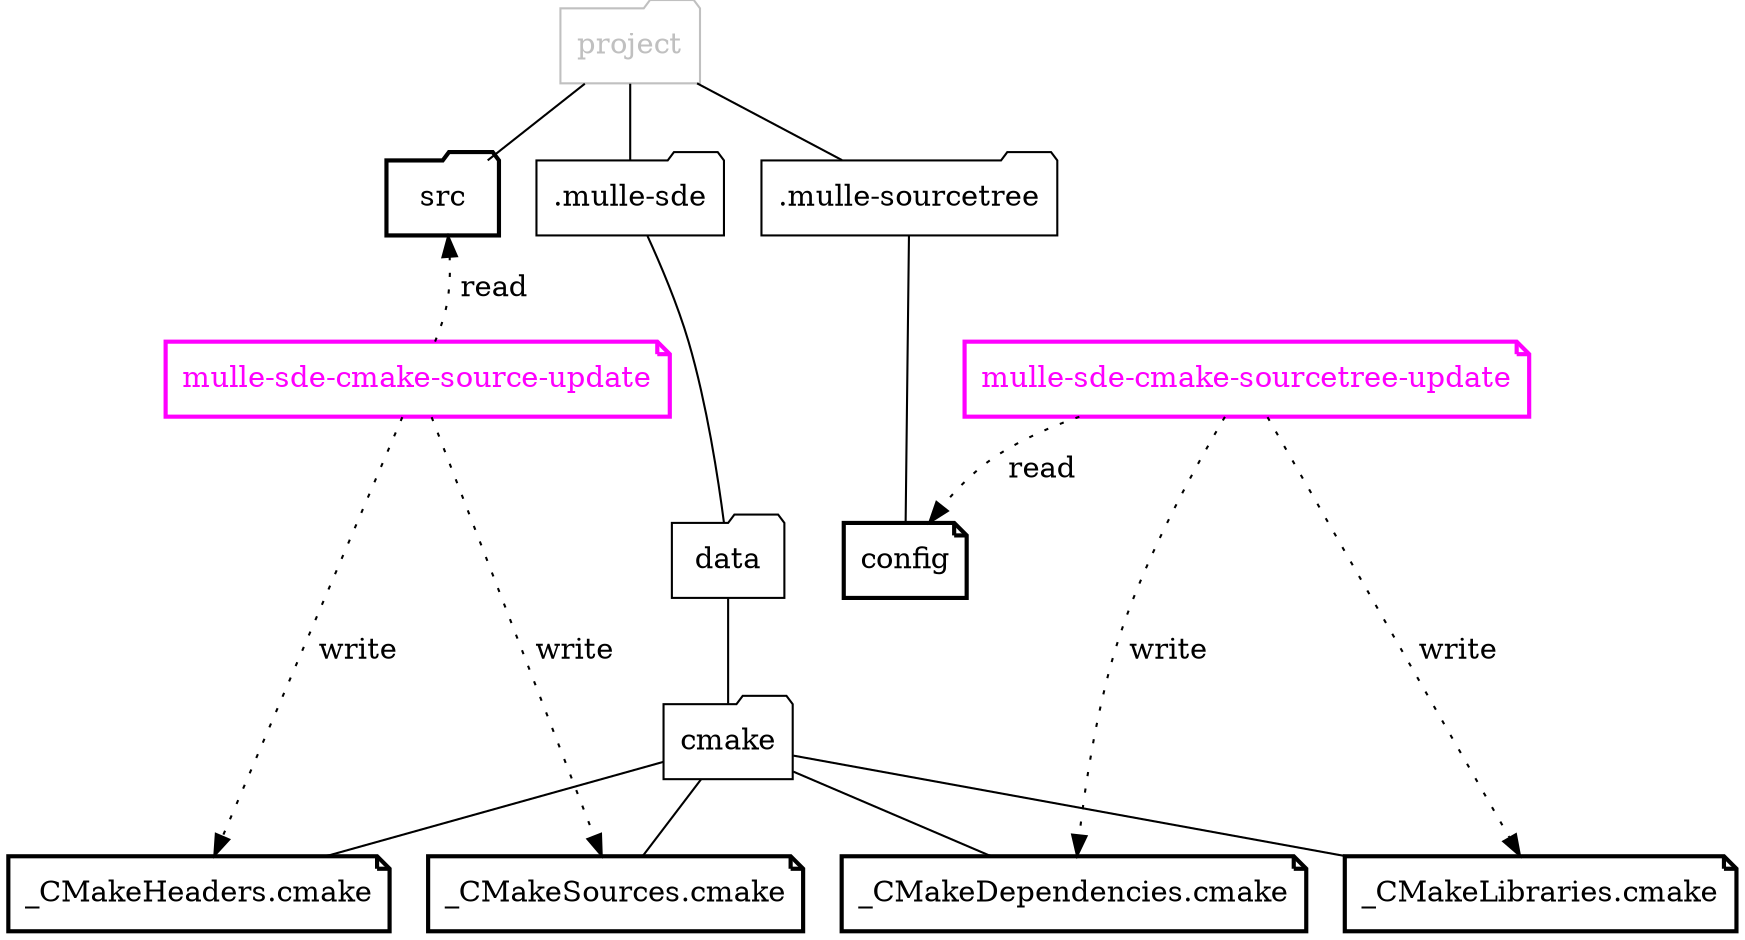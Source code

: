 digraph G {
    graph [rankdir = TD];

    node[ shape="folder"] ;

    "project"          [ color="gray", fontcolor="gray" ]

    "src"  [ penwidth="2"]
    "data"
    "cmake"
    ".mulle-sde"
    ".mulle-sourcetree"

    node[ shape="note", penwidth="2"]

    "config"
    "_CMakeHeaders.cmake"
    "_CMakeSources.cmake"
    "_CMakeDependencies.cmake"
    "_CMakeLibraries.cmake"

    { rank = same;  "project" };
    { rank = same;  "src", ".mulle-sde", ".mulle-sourcetree" }
    { rank = same;  "data", "config" }
    { rank = same;  "cmake" }
    { rank = same;  "_CMakeHeaders.cmake","_CMakeSources.cmake",
                    "_CMakeDependencies.cmake","_CMakeLibraries.cmake"  }


    edge [ arrowhead="none", color="black", style="" ]

    ".mulle-sourcetree" -> "config"
    "project" -> "src"
    "project" -> ".mulle-sourcetree"
    "project" -> ".mulle-sde"
    ".mulle-sde" -> "data"
    "data"    -> "cmake"

    "cmake" -> "_CMakeHeaders.cmake"
    "cmake" -> "_CMakeSources.cmake"
    "cmake" -> "_CMakeDependencies.cmake"
    "cmake" -> "_CMakeLibraries.cmake"

    edge [ arrowhead="", style="dotted", label=" write"]

    "mulle-sde-cmake-source-update"     -> "_CMakeHeaders.cmake"
    "mulle-sde-cmake-source-update"     -> "_CMakeSources.cmake"
    "mulle-sde-cmake-sourcetree-update" -> "_CMakeDependencies.cmake"
    "mulle-sde-cmake-sourcetree-update" -> "_CMakeLibraries.cmake"

    "mulle-sde-cmake-source-update"     [ color="magenta", fontcolor="magenta" ]
    "mulle-sde-cmake-sourcetree-update" [ color="magenta", fontcolor="magenta" ]

    "src"    -> "mulle-sde-cmake-source-update"     [ style="invis"]
    "config" -> "mulle-sde-cmake-source-update"  [ style="invis"]

    edge [ arrowhead="", style="dotted", label=" read"]

    "mulle-sde-cmake-source-update"     -> "src"
    "mulle-sde-cmake-sourcetree-update" -> "config"

    { rank = same;  "mulle-sde-cmake-source-update", "mulle-sde-cmake-sourcetree-update"  };
}
